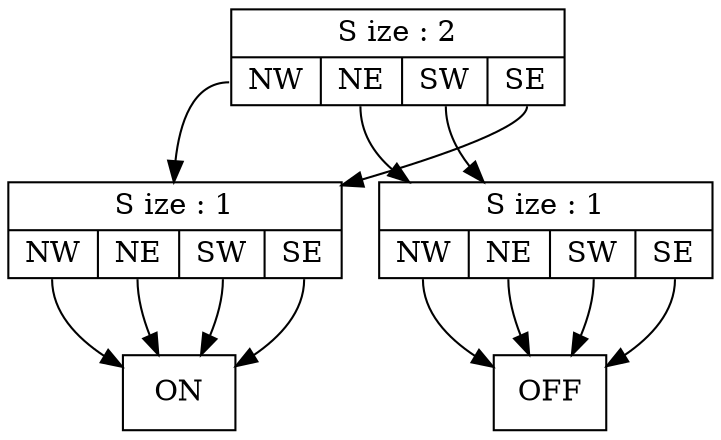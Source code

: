 digraph {
node [shape = record];
n411 [label="{<id> S ize : 2 |{<nw> NW|<ne> NE|<sw> SW|<se> SE}}"];
n411:nw -> n3;
n411:ne -> n2;
n411:sw -> n2;
n411:se -> n3;
n2 [label="{<id> S ize : 1 |{<nw> NW|<ne> NE|<sw> SW|<se> SE}}"];
n2:nw -> n0;
n2:ne -> n0;
n2:sw -> n0;
n2:se -> n0;
n0 [label="<id> OFF"];
n0 [label="<id> OFF"];
n0 [label="<id> OFF"];
n0 [label="<id> OFF"];
n3 [label="{<id> S ize : 1 |{<nw> NW|<ne> NE|<sw> SW|<se> SE}}"];
n3:nw -> n1;
n3:ne -> n1;
n3:sw -> n1;
n3:se -> n1;
n1 [label="<id> ON"];
n1 [label="<id> ON"];
n1 [label="<id> ON"];
n1 [label="<id> ON"];
}
